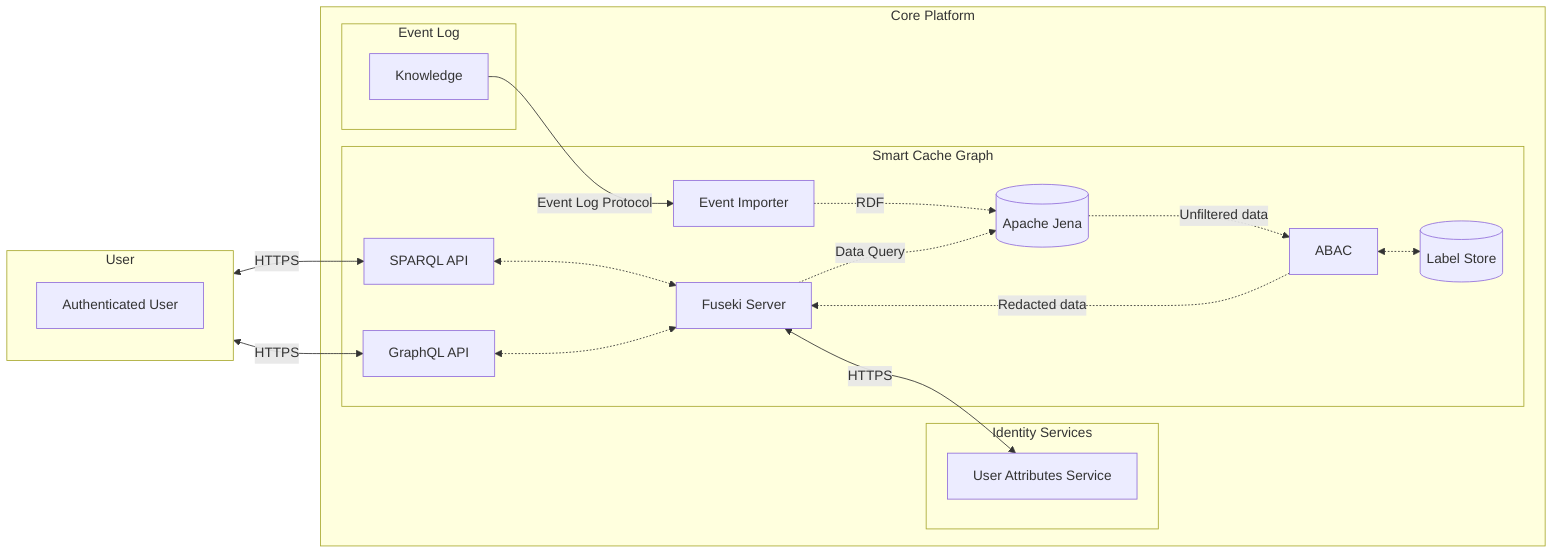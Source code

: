 graph LR
    subgraph User
        Authenticated["Authenticated User"]
    end

    User <--> |HTTPS| Sparql
    User <--> |HTTPS| Graphql

    subgraph Core Platform

        subgraph Identity Services
            Identity[User Attributes Service]
        end

        subgraph Event Log
            Knowledge[Knowledge]
        end

        Knowledge -- Event Log Protocol --> Import

        subgraph Smart Cache Graph
            Import[Event Importer]
            Sparql[SPARQL API]
            Graphql[GraphQL API]
            Web[Fuseki Server]
            Jena[(Apache Jena)]
            Label[(Label Store)]
            ABAC[ABAC]
            Import -.-> |RDF| Jena
            Jena -.-> |Unfiltered data| ABAC
            ABAC -.-> |Redacted data| Web
            ABAC <-.-> Label
            Sparql <-.-> Web
            Graphql <-.-> Web
            Web <-- HTTPS --> Identity
            Web -.-> |Data Query| Jena
        end

    end